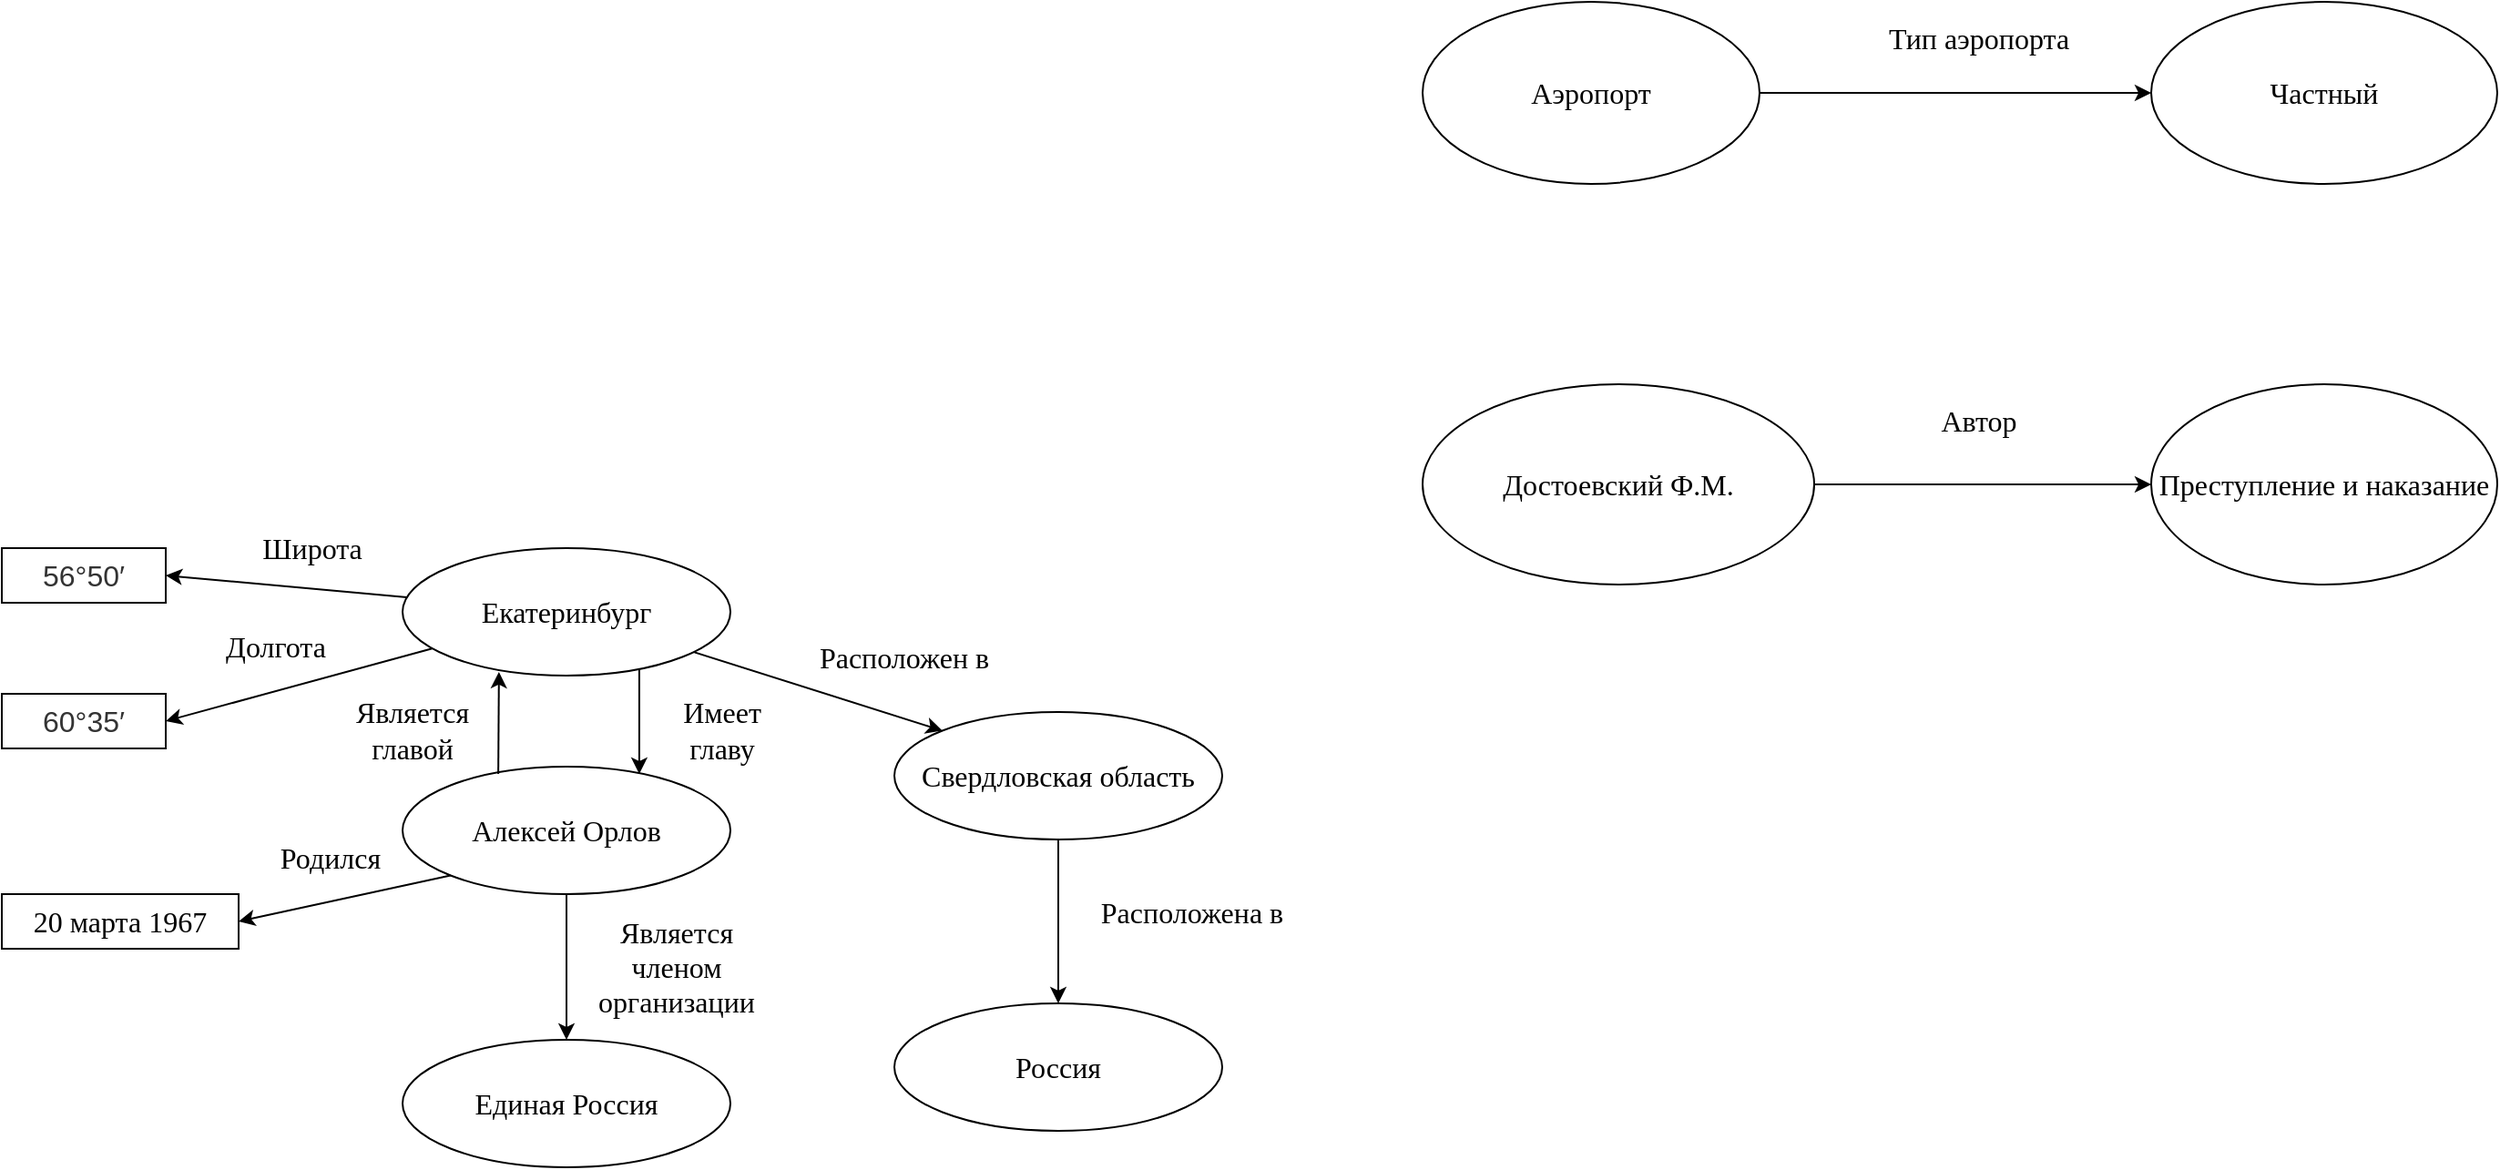 <mxfile version="16.5.1" type="device"><diagram id="usQObiHdWf5kXrL9v8yZ" name="Страница 1"><mxGraphModel dx="1102" dy="865" grid="1" gridSize="10" guides="1" tooltips="1" connect="1" arrows="1" fold="1" page="1" pageScale="1" pageWidth="1169" pageHeight="827" math="0" shadow="0"><root><mxCell id="0"/><mxCell id="1" parent="0"/><mxCell id="OZxTVieyEEBotKY2iQlz-1" value="Аэропорт" style="ellipse;whiteSpace=wrap;html=1;fontFamily=Verdana;fontSize=16;" parent="1" vertex="1"><mxGeometry x="880" y="50" width="185" height="100" as="geometry"/></mxCell><mxCell id="OZxTVieyEEBotKY2iQlz-2" value="Частный" style="ellipse;whiteSpace=wrap;html=1;fontFamily=Verdana;fontSize=16;" parent="1" vertex="1"><mxGeometry x="1280" y="50" width="190" height="100" as="geometry"/></mxCell><mxCell id="OZxTVieyEEBotKY2iQlz-3" value="" style="endArrow=classic;html=1;rounded=0;exitX=1;exitY=0.5;exitDx=0;exitDy=0;fontFamily=Verdana;fontSize=16;" parent="1" source="OZxTVieyEEBotKY2iQlz-1" target="OZxTVieyEEBotKY2iQlz-2" edge="1"><mxGeometry width="50" height="50" relative="1" as="geometry"><mxPoint x="1345" y="210" as="sourcePoint"/><mxPoint x="1395" y="160" as="targetPoint"/></mxGeometry></mxCell><mxCell id="OZxTVieyEEBotKY2iQlz-4" value="Тип аэропорта" style="text;html=1;align=center;verticalAlign=middle;resizable=0;points=[];autosize=1;strokeColor=none;fillColor=none;fontFamily=Verdana;fontSize=16;" parent="1" vertex="1"><mxGeometry x="1115" y="60" width="140" height="20" as="geometry"/></mxCell><mxCell id="OZxTVieyEEBotKY2iQlz-28" style="rounded=0;orthogonalLoop=1;jettySize=auto;html=1;entryX=0;entryY=0;entryDx=0;entryDy=0;fontFamily=Verdana;fontSize=16;" parent="1" source="OZxTVieyEEBotKY2iQlz-12" target="OZxTVieyEEBotKY2iQlz-17" edge="1"><mxGeometry relative="1" as="geometry"/></mxCell><mxCell id="OZxTVieyEEBotKY2iQlz-35" style="edgeStyle=none;rounded=0;orthogonalLoop=1;jettySize=auto;html=1;entryX=1;entryY=0.5;entryDx=0;entryDy=0;fontFamily=Verdana;fontSize=16;" parent="1" source="OZxTVieyEEBotKY2iQlz-12" target="OZxTVieyEEBotKY2iQlz-32" edge="1"><mxGeometry relative="1" as="geometry"/></mxCell><mxCell id="OZxTVieyEEBotKY2iQlz-36" style="edgeStyle=none;rounded=0;orthogonalLoop=1;jettySize=auto;html=1;entryX=1;entryY=0.5;entryDx=0;entryDy=0;fontFamily=Verdana;fontSize=16;" parent="1" source="OZxTVieyEEBotKY2iQlz-12" target="OZxTVieyEEBotKY2iQlz-33" edge="1"><mxGeometry relative="1" as="geometry"/></mxCell><mxCell id="OZxTVieyEEBotKY2iQlz-12" value="Екатеринбург" style="ellipse;whiteSpace=wrap;html=1;fontFamily=Verdana;fontSize=16;" parent="1" vertex="1"><mxGeometry x="320" y="350" width="180" height="70" as="geometry"/></mxCell><mxCell id="OZxTVieyEEBotKY2iQlz-26" style="edgeStyle=orthogonalEdgeStyle;rounded=0;orthogonalLoop=1;jettySize=auto;html=1;fontFamily=Verdana;fontSize=16;" parent="1" source="OZxTVieyEEBotKY2iQlz-13" target="OZxTVieyEEBotKY2iQlz-14" edge="1"><mxGeometry relative="1" as="geometry"/></mxCell><mxCell id="OZxTVieyEEBotKY2iQlz-13" value="Алексей Орлов" style="ellipse;whiteSpace=wrap;html=1;fontFamily=Verdana;fontSize=16;" parent="1" vertex="1"><mxGeometry x="320" y="470" width="180" height="70" as="geometry"/></mxCell><mxCell id="OZxTVieyEEBotKY2iQlz-14" value="Единая Россия" style="ellipse;whiteSpace=wrap;html=1;fontFamily=Verdana;fontSize=16;" parent="1" vertex="1"><mxGeometry x="320" y="620" width="180" height="70" as="geometry"/></mxCell><mxCell id="OZxTVieyEEBotKY2iQlz-30" style="edgeStyle=none;rounded=0;orthogonalLoop=1;jettySize=auto;html=1;entryX=0.5;entryY=0;entryDx=0;entryDy=0;fontFamily=Verdana;fontSize=16;" parent="1" source="OZxTVieyEEBotKY2iQlz-17" target="OZxTVieyEEBotKY2iQlz-18" edge="1"><mxGeometry relative="1" as="geometry"/></mxCell><mxCell id="OZxTVieyEEBotKY2iQlz-17" value="Свердловская область&lt;span style=&quot;color: rgba(0 , 0 , 0 , 0) ; font-family: monospace ; font-size: 0px&quot;&gt;%3CmxGraphModel%3E%3Croot%3E%3CmxCell%20id%3D%220%22%2F%3E%3CmxCell%20id%3D%221%22%20parent%3D%220%22%2F%3E%3CmxCell%20id%3D%222%22%20value%3D%22%D0%A1%D0%B0%D0%BA%D1%81%D0%BE%D0%BD%D0%B8%D1%8F%22%20style%3D%22ellipse%3BwhiteSpace%3Dwrap%3Bhtml%3D1%3BfontFamily%3DVerdana%3BfontSize%3D16%3B%22%20vertex%3D%221%22%20parent%3D%221%22%3E%3CmxGeometry%20x%3D%22580%22%20y%3D%22460%22%20width%3D%22180%22%20height%3D%2270%22%20as%3D%22geometry%22%2F%3E%3C%2FmxCell%3E%3C%2Froot%3E%3C%2FmxGraphModel%3E&lt;/span&gt;" style="ellipse;whiteSpace=wrap;html=1;fontFamily=Verdana;fontSize=16;" parent="1" vertex="1"><mxGeometry x="590" y="440" width="180" height="70" as="geometry"/></mxCell><mxCell id="OZxTVieyEEBotKY2iQlz-18" value="Россия" style="ellipse;whiteSpace=wrap;html=1;fontFamily=Verdana;fontSize=16;" parent="1" vertex="1"><mxGeometry x="590" y="600" width="180" height="70" as="geometry"/></mxCell><mxCell id="OZxTVieyEEBotKY2iQlz-19" value="20 марта 1967" style="rounded=0;whiteSpace=wrap;html=1;fontFamily=Verdana;fontSize=16;" parent="1" vertex="1"><mxGeometry x="100" y="540" width="130" height="30" as="geometry"/></mxCell><mxCell id="OZxTVieyEEBotKY2iQlz-20" value="" style="endArrow=classic;html=1;rounded=0;fontFamily=Verdana;fontSize=16;exitX=0.722;exitY=0.943;exitDx=0;exitDy=0;exitPerimeter=0;entryX=0.722;entryY=0.057;entryDx=0;entryDy=0;entryPerimeter=0;" parent="1" source="OZxTVieyEEBotKY2iQlz-12" target="OZxTVieyEEBotKY2iQlz-13" edge="1"><mxGeometry width="50" height="50" relative="1" as="geometry"><mxPoint x="630" y="540" as="sourcePoint"/><mxPoint x="680" y="490" as="targetPoint"/></mxGeometry></mxCell><mxCell id="OZxTVieyEEBotKY2iQlz-21" value="Имеет&lt;br&gt;главу" style="text;html=1;align=center;verticalAlign=middle;resizable=0;points=[];autosize=1;strokeColor=none;fillColor=none;fontSize=16;fontFamily=Verdana;" parent="1" vertex="1"><mxGeometry x="460" y="430" width="70" height="40" as="geometry"/></mxCell><mxCell id="OZxTVieyEEBotKY2iQlz-22" value="" style="endArrow=classic;html=1;rounded=0;fontFamily=Verdana;fontSize=16;exitX=0.292;exitY=0.057;exitDx=0;exitDy=0;exitPerimeter=0;entryX=0.294;entryY=0.971;entryDx=0;entryDy=0;entryPerimeter=0;" parent="1" source="OZxTVieyEEBotKY2iQlz-13" target="OZxTVieyEEBotKY2iQlz-12" edge="1"><mxGeometry width="50" height="50" relative="1" as="geometry"><mxPoint x="459.96" y="426.01" as="sourcePoint"/><mxPoint x="459.96" y="483.99" as="targetPoint"/></mxGeometry></mxCell><mxCell id="OZxTVieyEEBotKY2iQlz-23" value="Является&lt;br&gt;главой" style="text;html=1;align=center;verticalAlign=middle;resizable=0;points=[];autosize=1;strokeColor=none;fillColor=none;fontSize=16;fontFamily=Verdana;" parent="1" vertex="1"><mxGeometry x="280" y="430" width="90" height="40" as="geometry"/></mxCell><mxCell id="OZxTVieyEEBotKY2iQlz-24" value="" style="endArrow=classic;html=1;rounded=0;fontFamily=Verdana;fontSize=16;exitX=0;exitY=1;exitDx=0;exitDy=0;entryX=1;entryY=0.5;entryDx=0;entryDy=0;" parent="1" source="OZxTVieyEEBotKY2iQlz-13" target="OZxTVieyEEBotKY2iQlz-19" edge="1"><mxGeometry width="50" height="50" relative="1" as="geometry"><mxPoint x="480" y="460" as="sourcePoint"/><mxPoint x="530" y="410" as="targetPoint"/></mxGeometry></mxCell><mxCell id="OZxTVieyEEBotKY2iQlz-25" value="Родился" style="text;html=1;align=center;verticalAlign=middle;resizable=0;points=[];autosize=1;strokeColor=none;fillColor=none;fontSize=16;fontFamily=Verdana;" parent="1" vertex="1"><mxGeometry x="240" y="510" width="80" height="20" as="geometry"/></mxCell><mxCell id="OZxTVieyEEBotKY2iQlz-27" value="Является&lt;br&gt;членом&lt;br&gt;организации" style="text;html=1;align=center;verticalAlign=middle;resizable=0;points=[];autosize=1;strokeColor=none;fillColor=none;fontSize=16;fontFamily=Verdana;" parent="1" vertex="1"><mxGeometry x="410" y="550" width="120" height="60" as="geometry"/></mxCell><mxCell id="OZxTVieyEEBotKY2iQlz-29" value="Расположен в" style="text;html=1;align=center;verticalAlign=middle;resizable=0;points=[];autosize=1;strokeColor=none;fillColor=none;fontSize=16;fontFamily=Verdana;" parent="1" vertex="1"><mxGeometry x="530" y="400" width="130" height="20" as="geometry"/></mxCell><mxCell id="OZxTVieyEEBotKY2iQlz-31" value="Расположена в&amp;nbsp;" style="text;html=1;align=center;verticalAlign=middle;resizable=0;points=[];autosize=1;strokeColor=none;fillColor=none;fontSize=16;fontFamily=Verdana;" parent="1" vertex="1"><mxGeometry x="680" y="540" width="150" height="20" as="geometry"/></mxCell><mxCell id="OZxTVieyEEBotKY2iQlz-32" value="&lt;span style=&quot;color: rgb(51 , 51 , 51) ; font-family: &amp;#34;ys text&amp;#34; , &amp;#34;arial&amp;#34; , &amp;#34;helvetica&amp;#34; , sans-serif ; background-color: rgb(255 , 255 , 255)&quot;&gt;56°50′&lt;/span&gt;" style="rounded=0;whiteSpace=wrap;html=1;fontFamily=Verdana;fontSize=16;" parent="1" vertex="1"><mxGeometry x="100" y="350" width="90" height="30" as="geometry"/></mxCell><mxCell id="OZxTVieyEEBotKY2iQlz-33" value="&lt;span style=&quot;color: rgb(51 , 51 , 51) ; font-family: &amp;#34;ys text&amp;#34; , &amp;#34;arial&amp;#34; , &amp;#34;helvetica&amp;#34; , sans-serif ; background-color: rgb(255 , 255 , 255)&quot;&gt;60°35′&lt;/span&gt;" style="rounded=0;whiteSpace=wrap;html=1;fontFamily=Verdana;fontSize=16;" parent="1" vertex="1"><mxGeometry x="100" y="430" width="90" height="30" as="geometry"/></mxCell><mxCell id="OZxTVieyEEBotKY2iQlz-37" value="Широта" style="text;html=1;align=center;verticalAlign=middle;resizable=0;points=[];autosize=1;strokeColor=none;fillColor=none;fontSize=16;fontFamily=Verdana;" parent="1" vertex="1"><mxGeometry x="230" y="340" width="80" height="20" as="geometry"/></mxCell><mxCell id="OZxTVieyEEBotKY2iQlz-38" value="Долгота" style="text;html=1;align=center;verticalAlign=middle;resizable=0;points=[];autosize=1;strokeColor=none;fillColor=none;fontSize=16;fontFamily=Verdana;" parent="1" vertex="1"><mxGeometry x="210" y="394" width="80" height="20" as="geometry"/></mxCell><mxCell id="OZxTVieyEEBotKY2iQlz-40" value="Достоевский Ф.М." style="ellipse;whiteSpace=wrap;html=1;fontFamily=Verdana;fontSize=16;" parent="1" vertex="1"><mxGeometry x="880" y="260" width="215" height="110" as="geometry"/></mxCell><mxCell id="OZxTVieyEEBotKY2iQlz-41" value="Преступление и наказание" style="ellipse;whiteSpace=wrap;html=1;fontFamily=Verdana;fontSize=16;" parent="1" vertex="1"><mxGeometry x="1280" y="260" width="190" height="110" as="geometry"/></mxCell><mxCell id="OZxTVieyEEBotKY2iQlz-42" value="" style="endArrow=classic;html=1;rounded=0;exitX=1;exitY=0.5;exitDx=0;exitDy=0;fontFamily=Verdana;fontSize=16;" parent="1" source="OZxTVieyEEBotKY2iQlz-40" target="OZxTVieyEEBotKY2iQlz-41" edge="1"><mxGeometry width="50" height="50" relative="1" as="geometry"><mxPoint x="1375" y="420" as="sourcePoint"/><mxPoint x="1425" y="370" as="targetPoint"/></mxGeometry></mxCell><mxCell id="OZxTVieyEEBotKY2iQlz-43" value="Автор" style="text;html=1;align=center;verticalAlign=middle;resizable=0;points=[];autosize=1;strokeColor=none;fillColor=none;fontFamily=Verdana;fontSize=16;" parent="1" vertex="1"><mxGeometry x="1155" y="270" width="60" height="20" as="geometry"/></mxCell></root></mxGraphModel></diagram></mxfile>